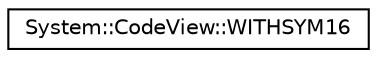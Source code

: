 digraph G
{
  edge [fontname="Helvetica",fontsize="10",labelfontname="Helvetica",labelfontsize="10"];
  node [fontname="Helvetica",fontsize="10",shape=record];
  rankdir="LR";
  Node1 [label="System::CodeView::WITHSYM16",height=0.2,width=0.4,color="black", fillcolor="white", style="filled",URL="$struct_system_1_1_code_view_1_1_w_i_t_h_s_y_m16.html"];
}

